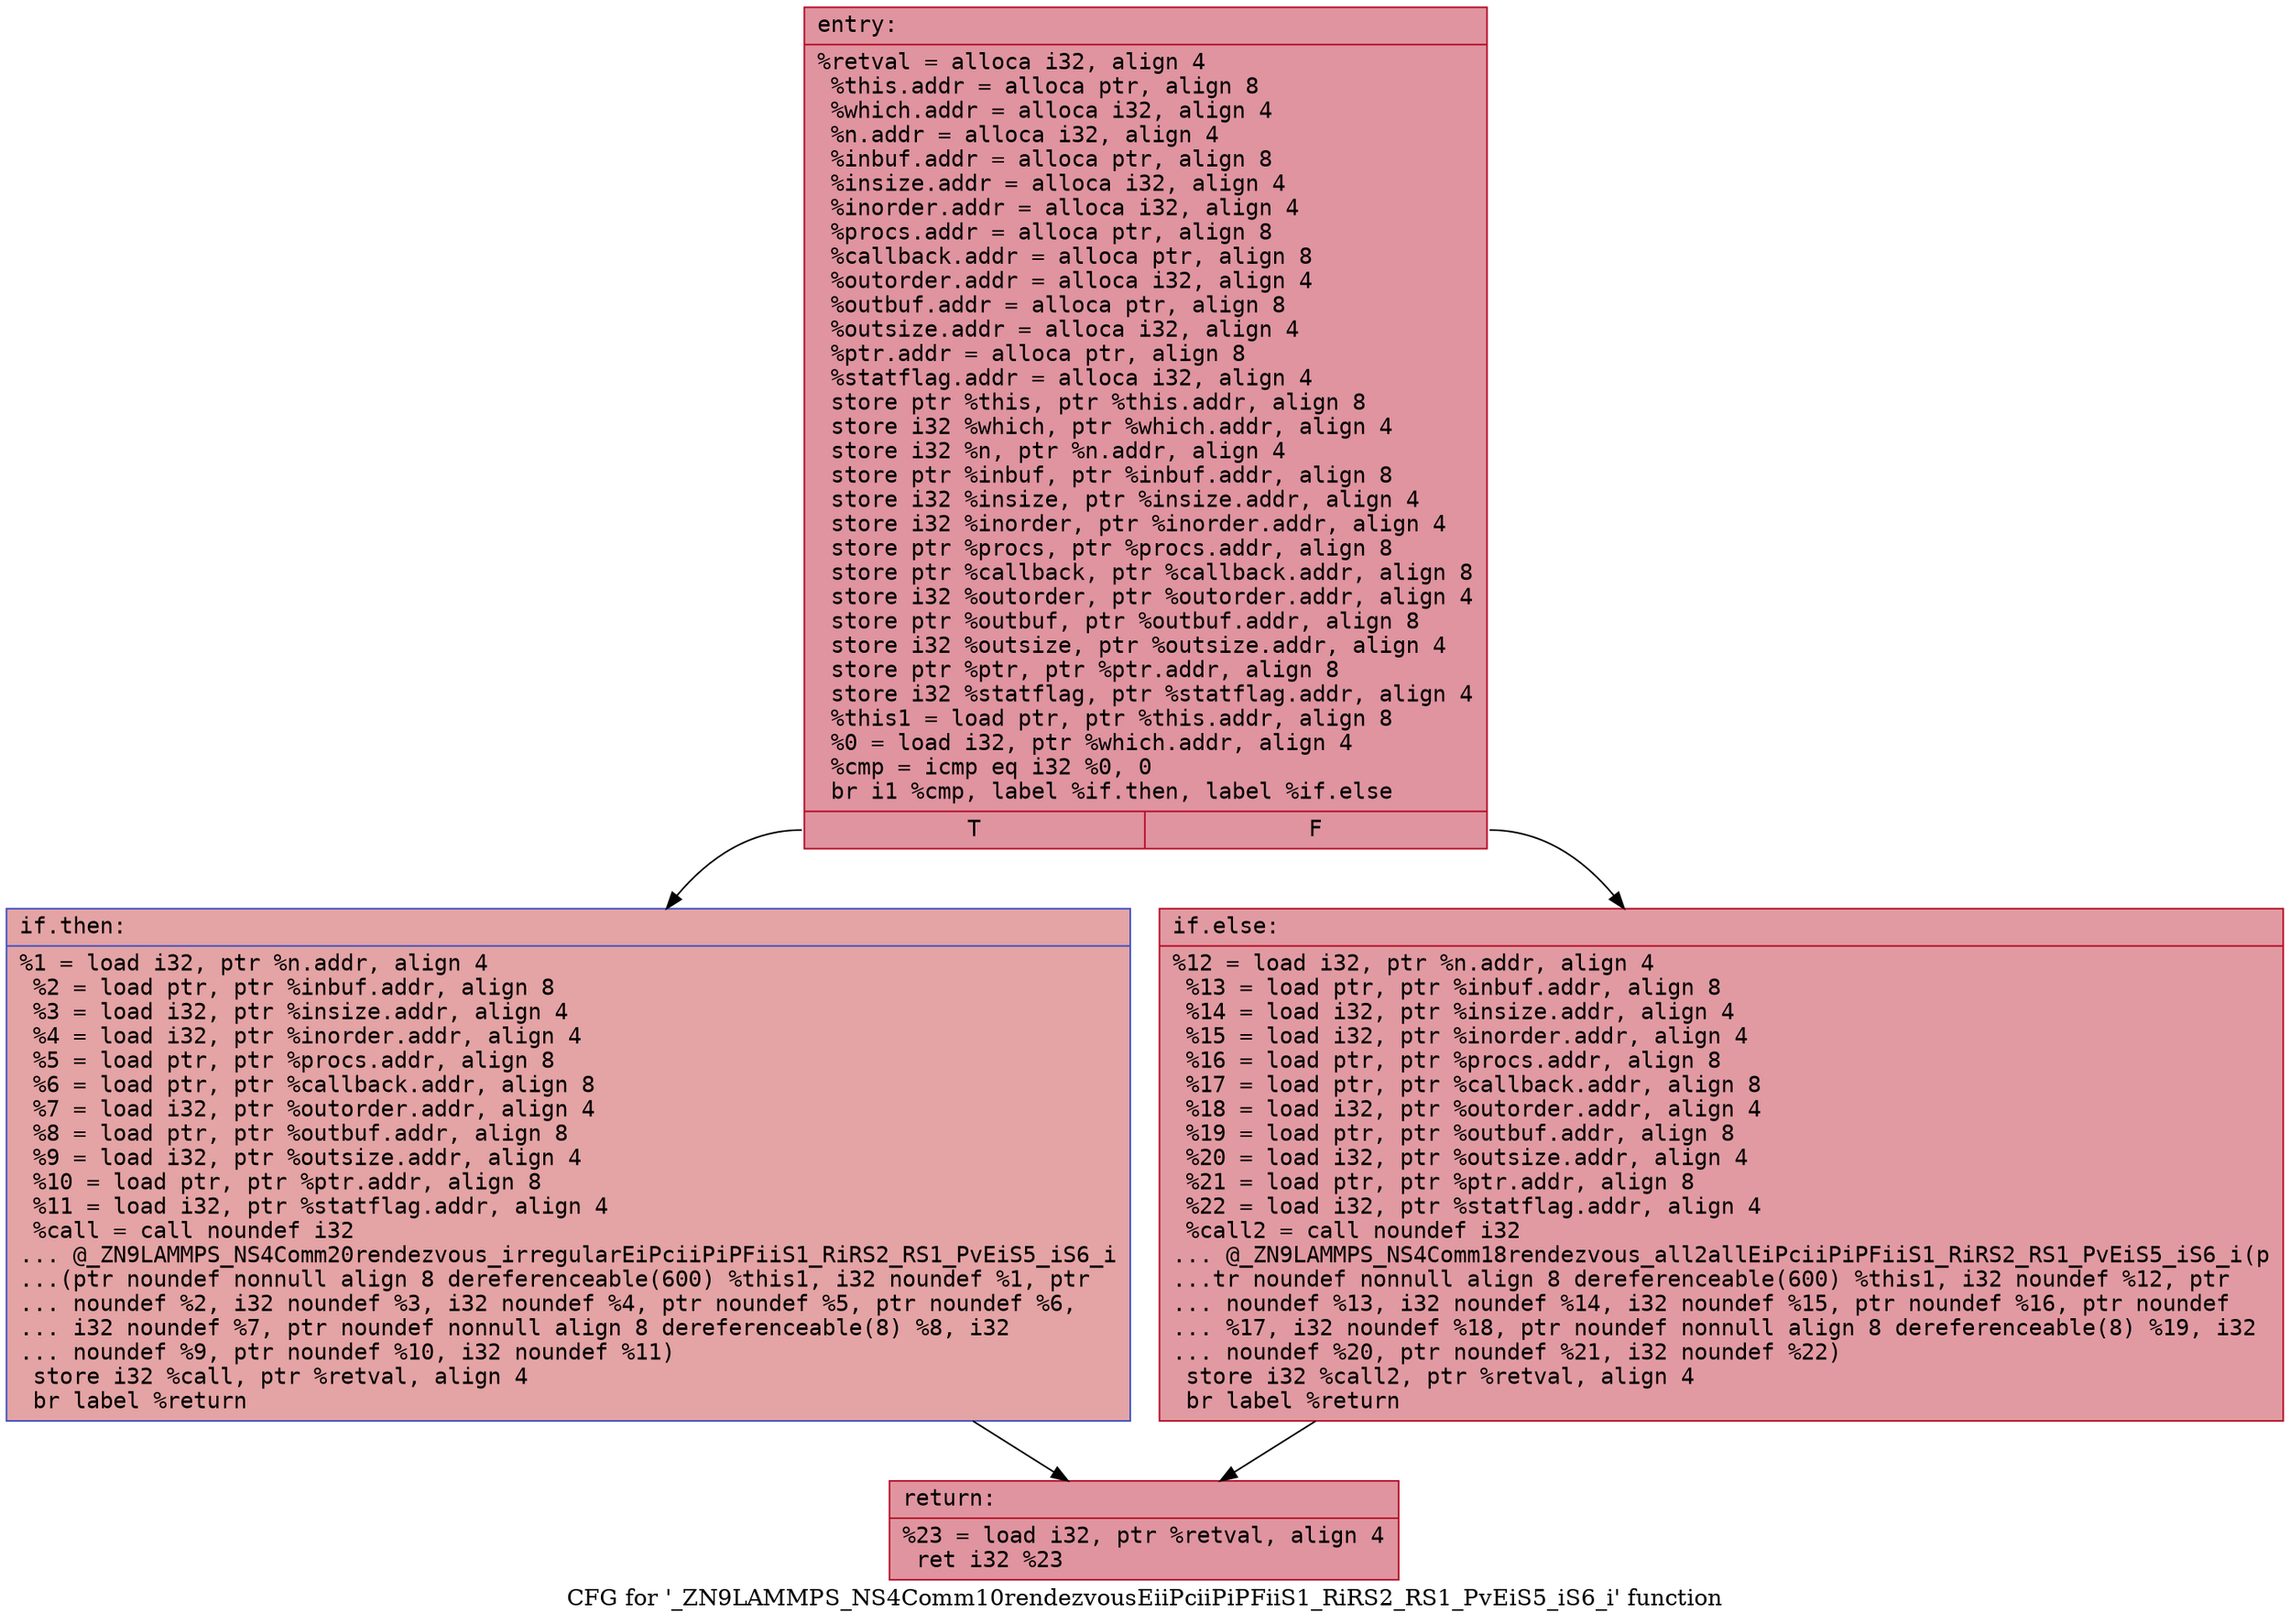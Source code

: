 digraph "CFG for '_ZN9LAMMPS_NS4Comm10rendezvousEiiPciiPiPFiiS1_RiRS2_RS1_PvEiS5_iS6_i' function" {
	label="CFG for '_ZN9LAMMPS_NS4Comm10rendezvousEiiPciiPiPFiiS1_RiRS2_RS1_PvEiS5_iS6_i' function";

	Node0x5626be2091a0 [shape=record,color="#b70d28ff", style=filled, fillcolor="#b70d2870" fontname="Courier",label="{entry:\l|  %retval = alloca i32, align 4\l  %this.addr = alloca ptr, align 8\l  %which.addr = alloca i32, align 4\l  %n.addr = alloca i32, align 4\l  %inbuf.addr = alloca ptr, align 8\l  %insize.addr = alloca i32, align 4\l  %inorder.addr = alloca i32, align 4\l  %procs.addr = alloca ptr, align 8\l  %callback.addr = alloca ptr, align 8\l  %outorder.addr = alloca i32, align 4\l  %outbuf.addr = alloca ptr, align 8\l  %outsize.addr = alloca i32, align 4\l  %ptr.addr = alloca ptr, align 8\l  %statflag.addr = alloca i32, align 4\l  store ptr %this, ptr %this.addr, align 8\l  store i32 %which, ptr %which.addr, align 4\l  store i32 %n, ptr %n.addr, align 4\l  store ptr %inbuf, ptr %inbuf.addr, align 8\l  store i32 %insize, ptr %insize.addr, align 4\l  store i32 %inorder, ptr %inorder.addr, align 4\l  store ptr %procs, ptr %procs.addr, align 8\l  store ptr %callback, ptr %callback.addr, align 8\l  store i32 %outorder, ptr %outorder.addr, align 4\l  store ptr %outbuf, ptr %outbuf.addr, align 8\l  store i32 %outsize, ptr %outsize.addr, align 4\l  store ptr %ptr, ptr %ptr.addr, align 8\l  store i32 %statflag, ptr %statflag.addr, align 4\l  %this1 = load ptr, ptr %this.addr, align 8\l  %0 = load i32, ptr %which.addr, align 4\l  %cmp = icmp eq i32 %0, 0\l  br i1 %cmp, label %if.then, label %if.else\l|{<s0>T|<s1>F}}"];
	Node0x5626be2091a0:s0 -> Node0x5626be20ac80[tooltip="entry -> if.then\nProbability 37.50%" ];
	Node0x5626be2091a0:s1 -> Node0x5626be20acf0[tooltip="entry -> if.else\nProbability 62.50%" ];
	Node0x5626be20ac80 [shape=record,color="#3d50c3ff", style=filled, fillcolor="#c32e3170" fontname="Courier",label="{if.then:\l|  %1 = load i32, ptr %n.addr, align 4\l  %2 = load ptr, ptr %inbuf.addr, align 8\l  %3 = load i32, ptr %insize.addr, align 4\l  %4 = load i32, ptr %inorder.addr, align 4\l  %5 = load ptr, ptr %procs.addr, align 8\l  %6 = load ptr, ptr %callback.addr, align 8\l  %7 = load i32, ptr %outorder.addr, align 4\l  %8 = load ptr, ptr %outbuf.addr, align 8\l  %9 = load i32, ptr %outsize.addr, align 4\l  %10 = load ptr, ptr %ptr.addr, align 8\l  %11 = load i32, ptr %statflag.addr, align 4\l  %call = call noundef i32\l... @_ZN9LAMMPS_NS4Comm20rendezvous_irregularEiPciiPiPFiiS1_RiRS2_RS1_PvEiS5_iS6_i\l...(ptr noundef nonnull align 8 dereferenceable(600) %this1, i32 noundef %1, ptr\l... noundef %2, i32 noundef %3, i32 noundef %4, ptr noundef %5, ptr noundef %6,\l... i32 noundef %7, ptr noundef nonnull align 8 dereferenceable(8) %8, i32\l... noundef %9, ptr noundef %10, i32 noundef %11)\l  store i32 %call, ptr %retval, align 4\l  br label %return\l}"];
	Node0x5626be20ac80 -> Node0x5626be20b890[tooltip="if.then -> return\nProbability 100.00%" ];
	Node0x5626be20acf0 [shape=record,color="#b70d28ff", style=filled, fillcolor="#bb1b2c70" fontname="Courier",label="{if.else:\l|  %12 = load i32, ptr %n.addr, align 4\l  %13 = load ptr, ptr %inbuf.addr, align 8\l  %14 = load i32, ptr %insize.addr, align 4\l  %15 = load i32, ptr %inorder.addr, align 4\l  %16 = load ptr, ptr %procs.addr, align 8\l  %17 = load ptr, ptr %callback.addr, align 8\l  %18 = load i32, ptr %outorder.addr, align 4\l  %19 = load ptr, ptr %outbuf.addr, align 8\l  %20 = load i32, ptr %outsize.addr, align 4\l  %21 = load ptr, ptr %ptr.addr, align 8\l  %22 = load i32, ptr %statflag.addr, align 4\l  %call2 = call noundef i32\l... @_ZN9LAMMPS_NS4Comm18rendezvous_all2allEiPciiPiPFiiS1_RiRS2_RS1_PvEiS5_iS6_i(p\l...tr noundef nonnull align 8 dereferenceable(600) %this1, i32 noundef %12, ptr\l... noundef %13, i32 noundef %14, i32 noundef %15, ptr noundef %16, ptr noundef\l... %17, i32 noundef %18, ptr noundef nonnull align 8 dereferenceable(8) %19, i32\l... noundef %20, ptr noundef %21, i32 noundef %22)\l  store i32 %call2, ptr %retval, align 4\l  br label %return\l}"];
	Node0x5626be20acf0 -> Node0x5626be20b890[tooltip="if.else -> return\nProbability 100.00%" ];
	Node0x5626be20b890 [shape=record,color="#b70d28ff", style=filled, fillcolor="#b70d2870" fontname="Courier",label="{return:\l|  %23 = load i32, ptr %retval, align 4\l  ret i32 %23\l}"];
}
